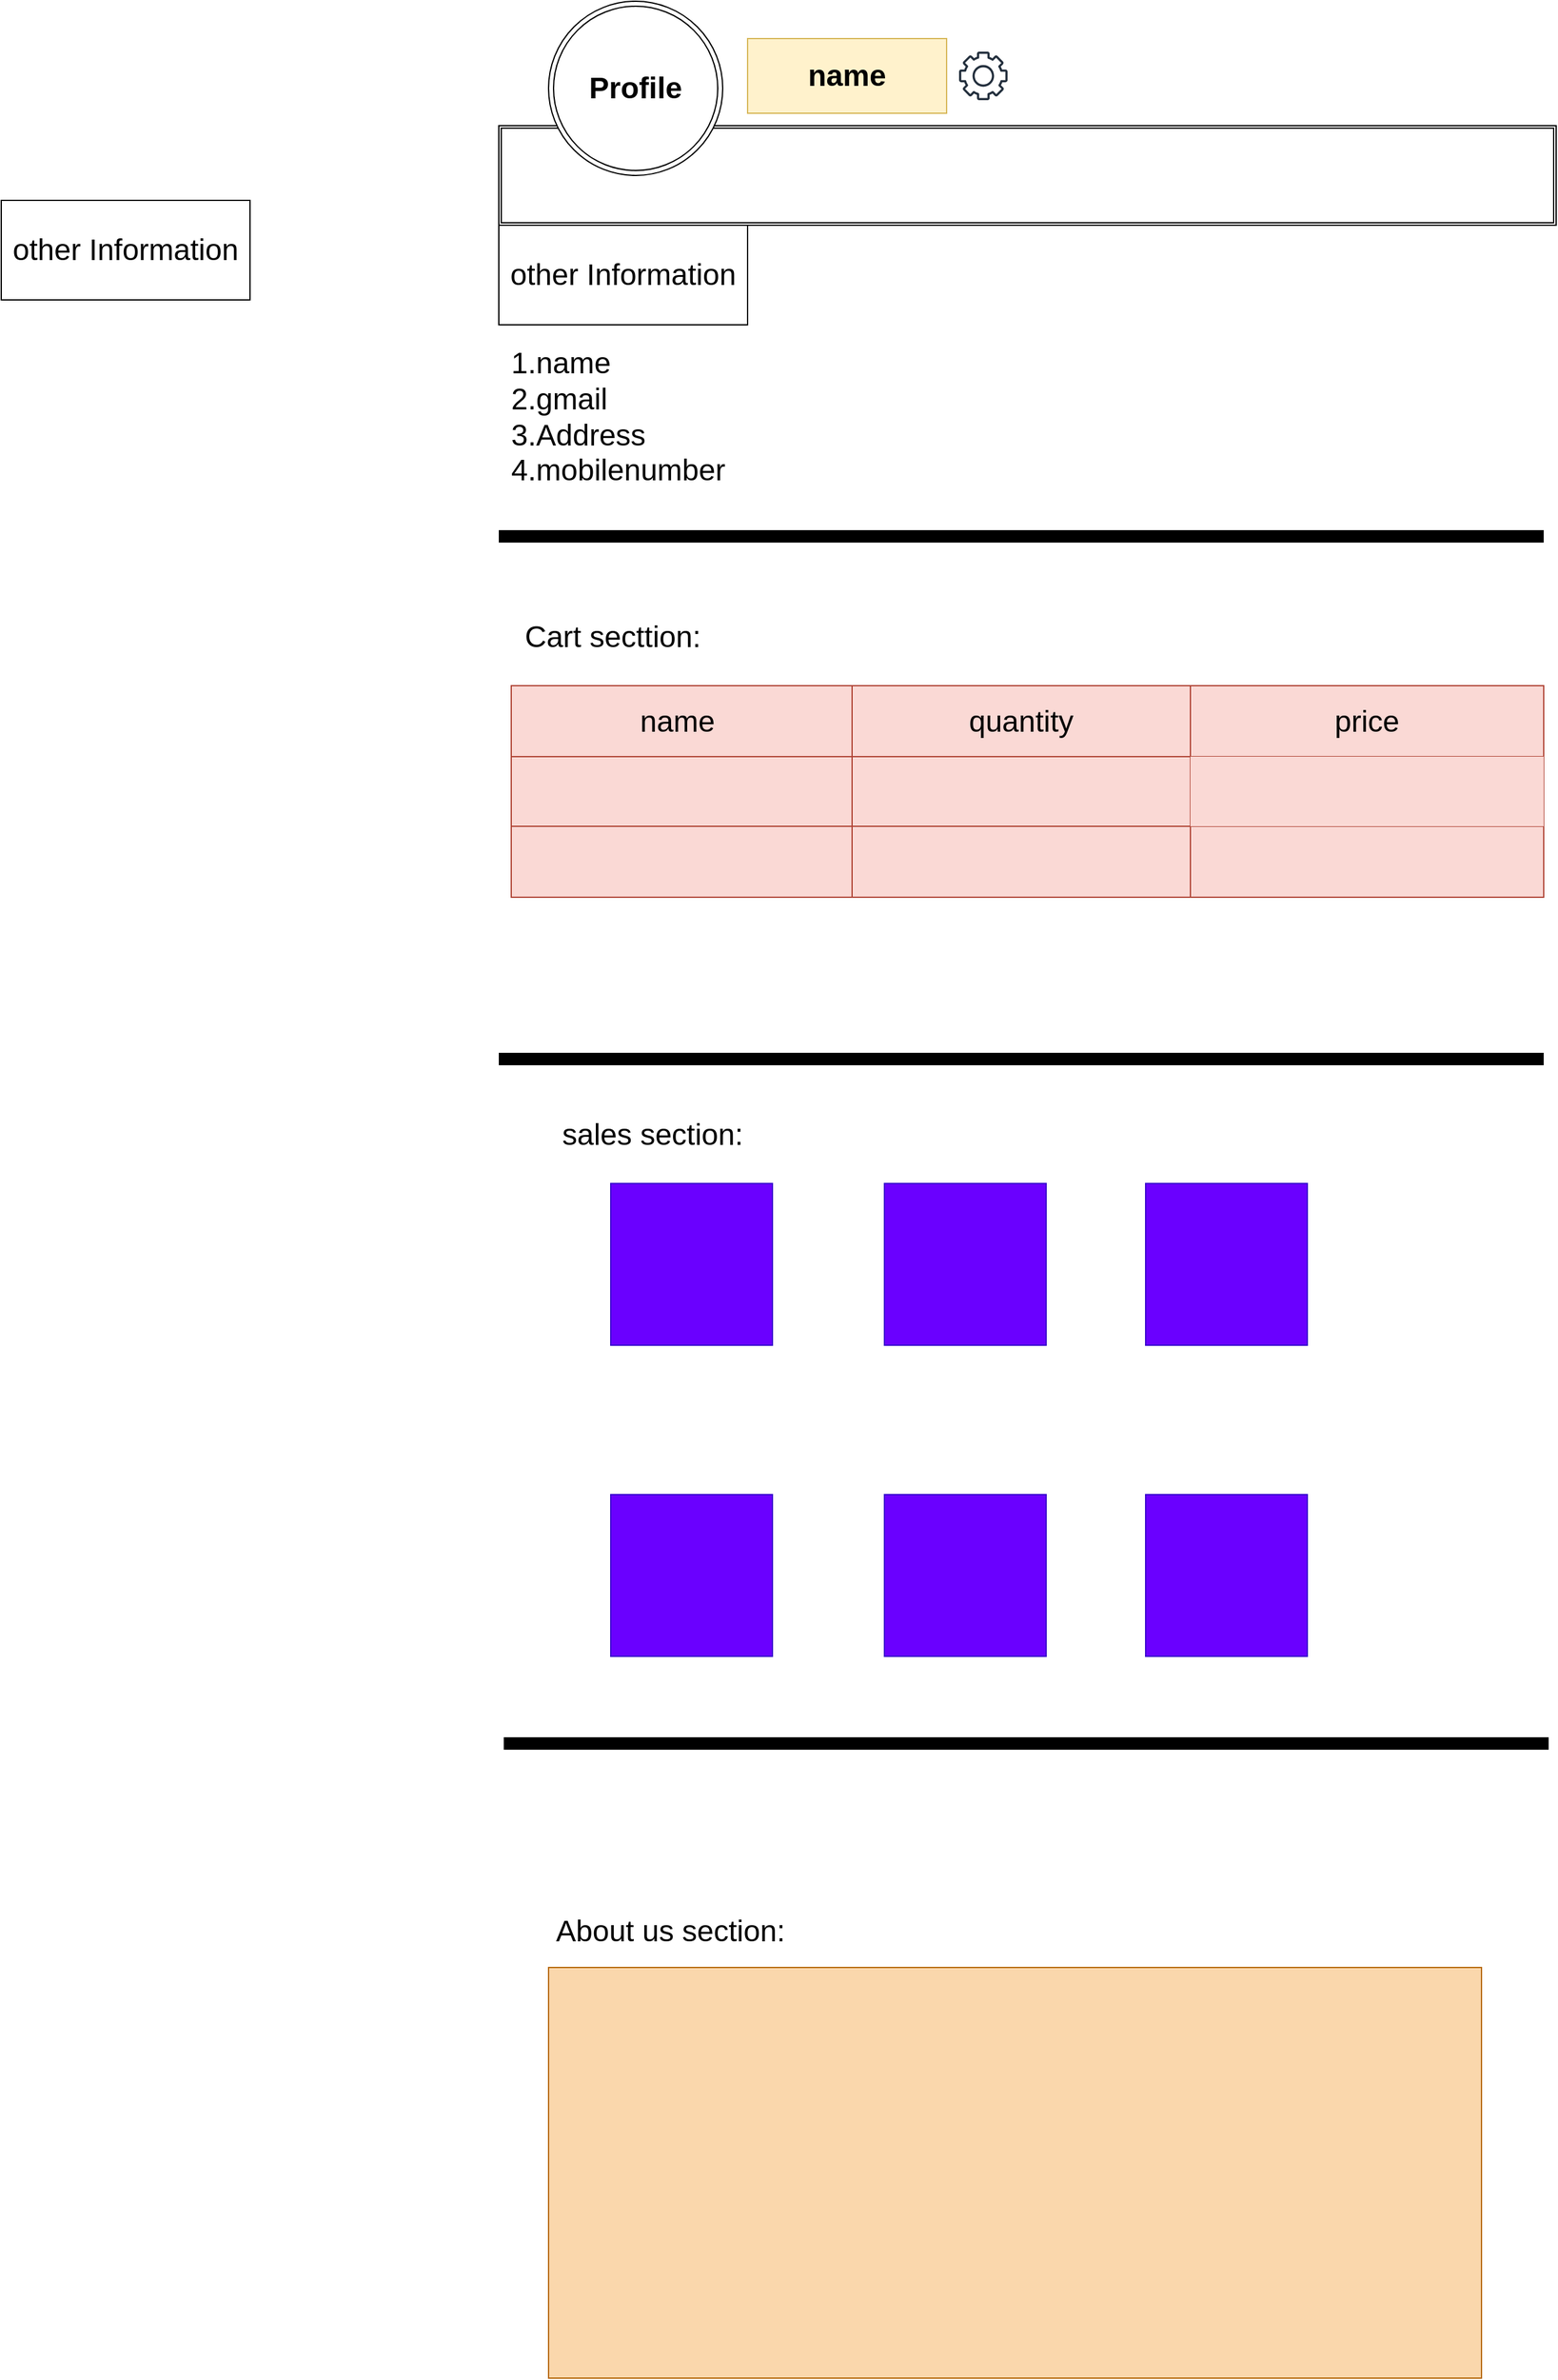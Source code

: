 <mxfile>
    <diagram id="DDWJKUopNWE1U8sbkWLx" name="Page-1">
        <mxGraphModel dx="1979" dy="619" grid="1" gridSize="10" guides="1" tooltips="1" connect="1" arrows="1" fold="1" page="1" pageScale="1" pageWidth="850" pageHeight="1100" math="0" shadow="0">
            <root>
                <mxCell id="0"/>
                <mxCell id="1" parent="0"/>
                <mxCell id="2" value="" style="shape=ext;double=1;rounded=0;whiteSpace=wrap;html=1;" parent="1" vertex="1">
                    <mxGeometry y="260" width="850" height="80" as="geometry"/>
                </mxCell>
                <mxCell id="6" value="&lt;h1&gt;Profile&lt;/h1&gt;" style="ellipse;shape=doubleEllipse;whiteSpace=wrap;html=1;aspect=fixed;" parent="1" vertex="1">
                    <mxGeometry x="40" y="160" width="140" height="140" as="geometry"/>
                </mxCell>
                <mxCell id="10" value="&lt;h4&gt;name&lt;/h4&gt;" style="text;html=1;strokeColor=#d6b656;fillColor=#fff2cc;align=center;verticalAlign=middle;whiteSpace=wrap;rounded=0;fontFamily=Helvetica;fontSize=24;" parent="1" vertex="1">
                    <mxGeometry x="200" y="190" width="160" height="60" as="geometry"/>
                </mxCell>
                <mxCell id="12" value="other Information" style="rounded=0;whiteSpace=wrap;html=1;fontFamily=Helvetica;fontSize=24;fontColor=default;fillColor=none;gradientColor=none;" parent="1" vertex="1">
                    <mxGeometry y="340" width="200" height="80" as="geometry"/>
                </mxCell>
                <mxCell id="14" value="1.name&lt;br&gt;2.gmail&lt;br&gt;3.Address&lt;br&gt;4.mobilenumber" style="text;strokeColor=none;fillColor=none;align=left;verticalAlign=top;spacingLeft=4;spacingRight=4;overflow=hidden;rotatable=0;points=[[0,0.5],[1,0.5]];portConstraint=eastwest;whiteSpace=wrap;html=1;fontFamily=Helvetica;fontSize=24;fontColor=default;" parent="1" vertex="1">
                    <mxGeometry x="4" y="430" width="200" height="120" as="geometry"/>
                </mxCell>
                <mxCell id="15" value="" style="shape=table;html=1;whiteSpace=wrap;startSize=0;container=1;collapsible=0;childLayout=tableLayout;fontFamily=Helvetica;fontSize=24;fillColor=#fad9d5;strokeColor=#ae4132;" parent="1" vertex="1">
                    <mxGeometry x="10" y="710" width="830" height="170" as="geometry"/>
                </mxCell>
                <mxCell id="16" value="" style="shape=tableRow;horizontal=0;startSize=0;swimlaneHead=0;swimlaneBody=0;top=0;left=0;bottom=0;right=0;collapsible=0;dropTarget=0;fillColor=none;points=[[0,0.5],[1,0.5]];portConstraint=eastwest;fontFamily=Helvetica;fontSize=24;fontColor=default;html=1;" parent="15" vertex="1">
                    <mxGeometry width="830" height="57" as="geometry"/>
                </mxCell>
                <mxCell id="17" value="name&amp;nbsp;" style="shape=partialRectangle;html=1;whiteSpace=wrap;connectable=0;fillColor=none;top=0;left=0;bottom=0;right=0;overflow=hidden;fontFamily=Helvetica;fontSize=24;fontColor=default;" parent="16" vertex="1">
                    <mxGeometry width="274" height="57" as="geometry">
                        <mxRectangle width="274" height="57" as="alternateBounds"/>
                    </mxGeometry>
                </mxCell>
                <mxCell id="18" value="quantity" style="shape=partialRectangle;html=1;whiteSpace=wrap;connectable=0;fillColor=none;top=0;left=0;bottom=0;right=0;overflow=hidden;fontFamily=Helvetica;fontSize=24;fontColor=default;" parent="16" vertex="1">
                    <mxGeometry x="274" width="272" height="57" as="geometry">
                        <mxRectangle width="272" height="57" as="alternateBounds"/>
                    </mxGeometry>
                </mxCell>
                <mxCell id="19" value="price" style="shape=partialRectangle;html=1;whiteSpace=wrap;connectable=0;fillColor=none;top=0;left=0;bottom=0;right=0;overflow=hidden;fontFamily=Helvetica;fontSize=24;fontColor=default;" parent="16" vertex="1">
                    <mxGeometry x="546" width="284" height="57" as="geometry">
                        <mxRectangle width="284" height="57" as="alternateBounds"/>
                    </mxGeometry>
                </mxCell>
                <mxCell id="20" value="" style="shape=tableRow;horizontal=0;startSize=0;swimlaneHead=0;swimlaneBody=0;top=0;left=0;bottom=0;right=0;collapsible=0;dropTarget=0;fillColor=none;points=[[0,0.5],[1,0.5]];portConstraint=eastwest;fontFamily=Helvetica;fontSize=24;fontColor=default;html=1;" parent="15" vertex="1">
                    <mxGeometry y="57" width="830" height="56" as="geometry"/>
                </mxCell>
                <mxCell id="21" value="" style="shape=partialRectangle;html=1;whiteSpace=wrap;connectable=0;fillColor=none;top=0;left=0;bottom=0;right=0;overflow=hidden;fontFamily=Helvetica;fontSize=24;fontColor=default;" parent="20" vertex="1">
                    <mxGeometry width="274" height="56" as="geometry">
                        <mxRectangle width="274" height="56" as="alternateBounds"/>
                    </mxGeometry>
                </mxCell>
                <mxCell id="22" value="" style="shape=partialRectangle;html=1;whiteSpace=wrap;connectable=0;fillColor=none;top=0;left=0;bottom=0;right=0;overflow=hidden;fontFamily=Helvetica;fontSize=24;fontColor=default;" parent="20" vertex="1">
                    <mxGeometry x="274" width="272" height="56" as="geometry">
                        <mxRectangle width="272" height="56" as="alternateBounds"/>
                    </mxGeometry>
                </mxCell>
                <mxCell id="23" value="" style="shape=partialRectangle;html=1;whiteSpace=wrap;connectable=0;top=0;left=0;bottom=0;right=0;overflow=hidden;fontFamily=Helvetica;fontSize=24;fillColor=#fad9d5;strokeColor=#ae4132;" parent="20" vertex="1">
                    <mxGeometry x="546" width="284" height="56" as="geometry">
                        <mxRectangle width="284" height="56" as="alternateBounds"/>
                    </mxGeometry>
                </mxCell>
                <mxCell id="24" value="" style="shape=tableRow;horizontal=0;startSize=0;swimlaneHead=0;swimlaneBody=0;top=0;left=0;bottom=0;right=0;collapsible=0;dropTarget=0;fillColor=none;points=[[0,0.5],[1,0.5]];portConstraint=eastwest;fontFamily=Helvetica;fontSize=24;fontColor=default;html=1;" parent="15" vertex="1">
                    <mxGeometry y="113" width="830" height="57" as="geometry"/>
                </mxCell>
                <mxCell id="25" value="" style="shape=partialRectangle;html=1;whiteSpace=wrap;connectable=0;fillColor=none;top=0;left=0;bottom=0;right=0;overflow=hidden;fontFamily=Helvetica;fontSize=24;fontColor=default;" parent="24" vertex="1">
                    <mxGeometry width="274" height="57" as="geometry">
                        <mxRectangle width="274" height="57" as="alternateBounds"/>
                    </mxGeometry>
                </mxCell>
                <mxCell id="26" value="" style="shape=partialRectangle;html=1;whiteSpace=wrap;connectable=0;fillColor=none;top=0;left=0;bottom=0;right=0;overflow=hidden;fontFamily=Helvetica;fontSize=24;fontColor=default;" parent="24" vertex="1">
                    <mxGeometry x="274" width="272" height="57" as="geometry">
                        <mxRectangle width="272" height="57" as="alternateBounds"/>
                    </mxGeometry>
                </mxCell>
                <mxCell id="27" value="" style="shape=partialRectangle;html=1;whiteSpace=wrap;connectable=0;fillColor=none;top=0;left=0;bottom=0;right=0;overflow=hidden;pointerEvents=1;fontFamily=Helvetica;fontSize=24;fontColor=default;" parent="24" vertex="1">
                    <mxGeometry x="546" width="284" height="57" as="geometry">
                        <mxRectangle width="284" height="57" as="alternateBounds"/>
                    </mxGeometry>
                </mxCell>
                <mxCell id="28" value="Cart secttion:" style="text;strokeColor=none;fillColor=none;align=left;verticalAlign=top;spacingLeft=4;spacingRight=4;overflow=hidden;rotatable=0;points=[[0,0.5],[1,0.5]];portConstraint=eastwest;whiteSpace=wrap;html=1;fontFamily=Helvetica;fontSize=24;fontColor=default;" parent="1" vertex="1">
                    <mxGeometry x="15" y="650" width="200" height="50" as="geometry"/>
                </mxCell>
                <mxCell id="30" value="" style="whiteSpace=wrap;html=1;aspect=fixed;fontFamily=Helvetica;fontSize=24;fontColor=#ffffff;fillColor=#6a00ff;strokeColor=#3700CC;" parent="1" vertex="1">
                    <mxGeometry x="90" y="1110" width="130" height="130" as="geometry"/>
                </mxCell>
                <mxCell id="31" value="" style="whiteSpace=wrap;html=1;aspect=fixed;fontFamily=Helvetica;fontSize=24;fontColor=#ffffff;fillColor=#6a00ff;strokeColor=#3700CC;" parent="1" vertex="1">
                    <mxGeometry x="520" y="1360" width="130" height="130" as="geometry"/>
                </mxCell>
                <mxCell id="32" value="" style="whiteSpace=wrap;html=1;aspect=fixed;fontFamily=Helvetica;fontSize=24;fontColor=#ffffff;fillColor=#6a00ff;strokeColor=#3700CC;" parent="1" vertex="1">
                    <mxGeometry x="90" y="1360" width="130" height="130" as="geometry"/>
                </mxCell>
                <mxCell id="33" value="" style="whiteSpace=wrap;html=1;aspect=fixed;fontFamily=Helvetica;fontSize=24;fontColor=#ffffff;fillColor=#6a00ff;strokeColor=#3700CC;" parent="1" vertex="1">
                    <mxGeometry x="310" y="1110" width="130" height="130" as="geometry"/>
                </mxCell>
                <mxCell id="34" value="" style="whiteSpace=wrap;html=1;aspect=fixed;fontFamily=Helvetica;fontSize=24;fontColor=#ffffff;fillColor=#6a00ff;strokeColor=#3700CC;" parent="1" vertex="1">
                    <mxGeometry x="520" y="1110" width="130" height="130" as="geometry"/>
                </mxCell>
                <mxCell id="35" value="" style="whiteSpace=wrap;html=1;aspect=fixed;fontFamily=Helvetica;fontSize=24;fontColor=#ffffff;fillColor=#6a00ff;strokeColor=#3700CC;" parent="1" vertex="1">
                    <mxGeometry x="310" y="1360" width="130" height="130" as="geometry"/>
                </mxCell>
                <mxCell id="36" value="sales section:" style="text;strokeColor=none;fillColor=none;align=left;verticalAlign=top;spacingLeft=4;spacingRight=4;overflow=hidden;rotatable=0;points=[[0,0.5],[1,0.5]];portConstraint=eastwest;whiteSpace=wrap;html=1;fontFamily=Helvetica;fontSize=24;fontColor=default;" parent="1" vertex="1">
                    <mxGeometry x="45" y="1050" width="170" height="50" as="geometry"/>
                </mxCell>
                <mxCell id="42" value="" style="endArrow=none;html=1;fontFamily=Helvetica;fontSize=24;fontColor=default;strokeWidth=10;" parent="1" edge="1">
                    <mxGeometry width="50" height="50" relative="1" as="geometry">
                        <mxPoint y="1010" as="sourcePoint"/>
                        <mxPoint x="840" y="1010" as="targetPoint"/>
                    </mxGeometry>
                </mxCell>
                <mxCell id="43" value="" style="endArrow=none;html=1;fontFamily=Helvetica;fontSize=24;fontColor=default;strokeWidth=10;" parent="1" edge="1">
                    <mxGeometry width="50" height="50" relative="1" as="geometry">
                        <mxPoint x="-2.274e-13" y="590" as="sourcePoint"/>
                        <mxPoint x="840" y="590" as="targetPoint"/>
                    </mxGeometry>
                </mxCell>
                <mxCell id="44" value="" style="sketch=0;outlineConnect=0;fontColor=#232F3E;gradientColor=none;fillColor=#232F3D;strokeColor=none;dashed=0;verticalLabelPosition=bottom;verticalAlign=top;align=center;html=1;fontSize=12;fontStyle=0;aspect=fixed;pointerEvents=1;shape=mxgraph.aws4.gear;fontFamily=Helvetica;" parent="1" vertex="1">
                    <mxGeometry x="370" y="200.5" width="39" height="39" as="geometry"/>
                </mxCell>
                <mxCell id="45" value="" style="endArrow=none;html=1;fontFamily=Helvetica;fontSize=24;fontColor=default;strokeWidth=10;" parent="1" edge="1">
                    <mxGeometry width="50" height="50" relative="1" as="geometry">
                        <mxPoint x="4" y="1560" as="sourcePoint"/>
                        <mxPoint x="844" y="1560" as="targetPoint"/>
                    </mxGeometry>
                </mxCell>
                <mxCell id="49" value="" style="rounded=0;whiteSpace=wrap;html=1;fontFamily=Helvetica;fontSize=24;fillColor=#fad7ac;strokeColor=#b46504;" parent="1" vertex="1">
                    <mxGeometry x="40" y="1740" width="750" height="330" as="geometry"/>
                </mxCell>
                <mxCell id="50" value="About us section:" style="text;strokeColor=none;fillColor=none;align=left;verticalAlign=top;spacingLeft=4;spacingRight=4;overflow=hidden;rotatable=0;points=[[0,0.5],[1,0.5]];portConstraint=eastwest;whiteSpace=wrap;html=1;fontFamily=Helvetica;fontSize=24;fontColor=default;" parent="1" vertex="1">
                    <mxGeometry x="40" y="1690" width="200" height="50" as="geometry"/>
                </mxCell>
                <mxCell id="51" value="other Information" style="rounded=0;whiteSpace=wrap;html=1;fontFamily=Helvetica;fontSize=24;fontColor=default;fillColor=none;gradientColor=none;" vertex="1" parent="1">
                    <mxGeometry x="-400" y="320" width="200" height="80" as="geometry"/>
                </mxCell>
            </root>
        </mxGraphModel>
    </diagram>
</mxfile>